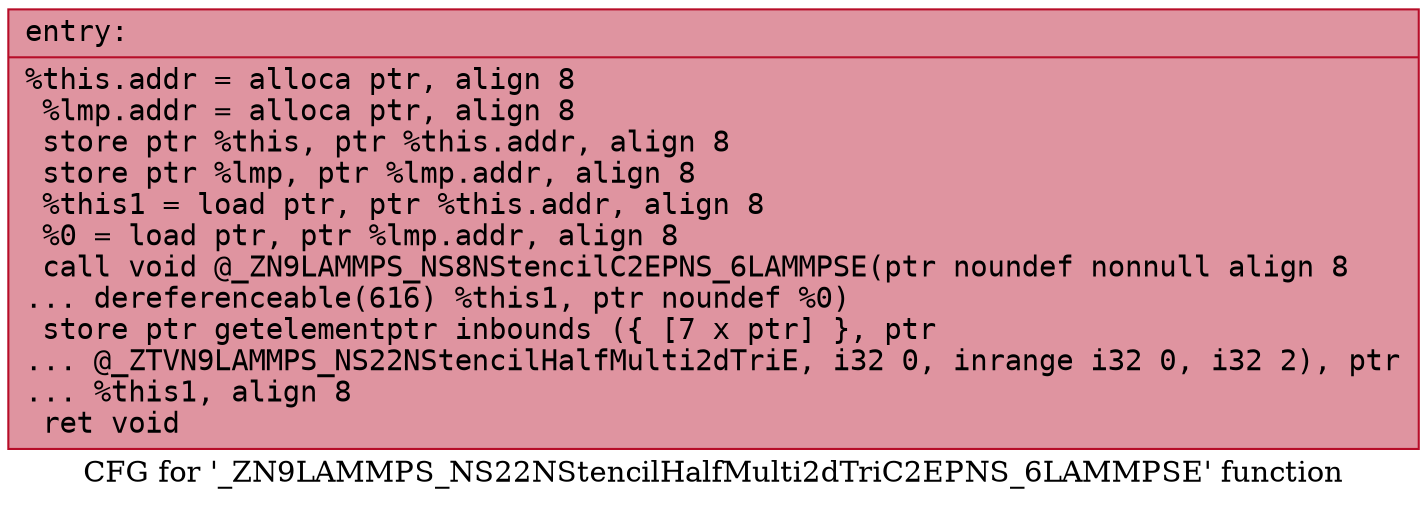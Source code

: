 digraph "CFG for '_ZN9LAMMPS_NS22NStencilHalfMulti2dTriC2EPNS_6LAMMPSE' function" {
	label="CFG for '_ZN9LAMMPS_NS22NStencilHalfMulti2dTriC2EPNS_6LAMMPSE' function";

	Node0x56394136bef0 [shape=record,color="#b70d28ff", style=filled, fillcolor="#b70d2870" fontname="Courier",label="{entry:\l|  %this.addr = alloca ptr, align 8\l  %lmp.addr = alloca ptr, align 8\l  store ptr %this, ptr %this.addr, align 8\l  store ptr %lmp, ptr %lmp.addr, align 8\l  %this1 = load ptr, ptr %this.addr, align 8\l  %0 = load ptr, ptr %lmp.addr, align 8\l  call void @_ZN9LAMMPS_NS8NStencilC2EPNS_6LAMMPSE(ptr noundef nonnull align 8\l... dereferenceable(616) %this1, ptr noundef %0)\l  store ptr getelementptr inbounds (\{ [7 x ptr] \}, ptr\l... @_ZTVN9LAMMPS_NS22NStencilHalfMulti2dTriE, i32 0, inrange i32 0, i32 2), ptr\l... %this1, align 8\l  ret void\l}"];
}
